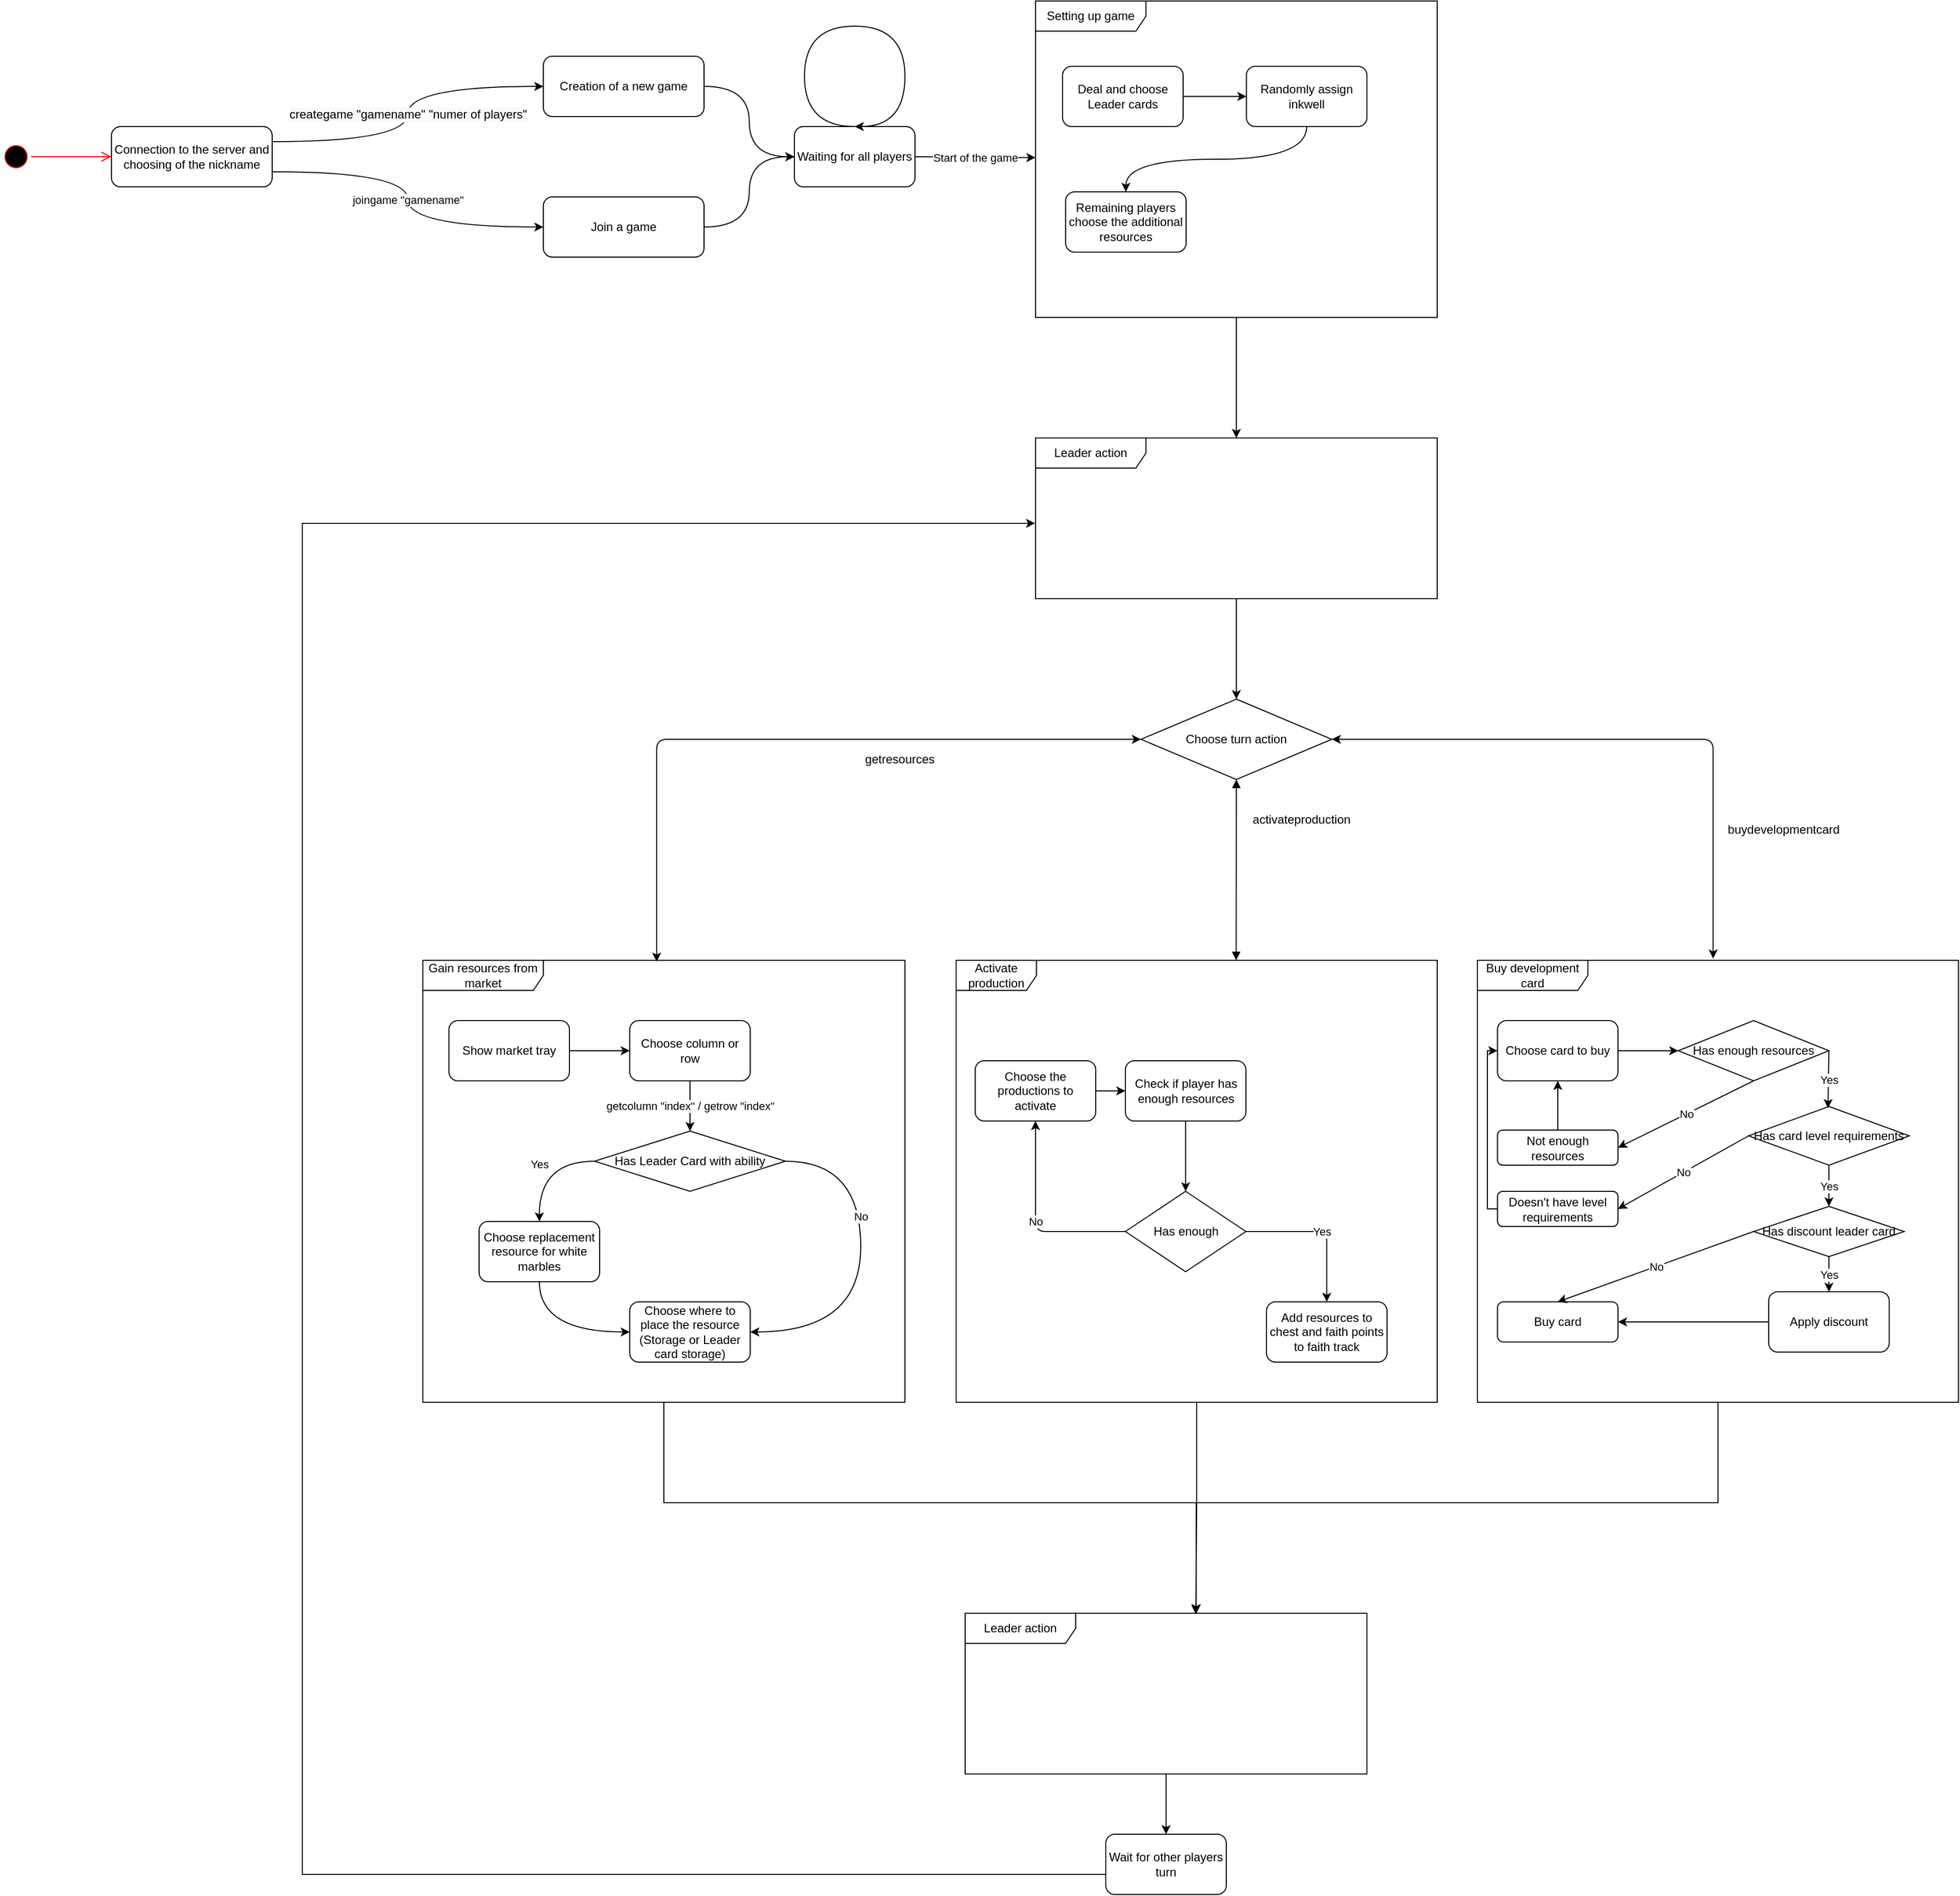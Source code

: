 <mxfile version="14.4.3" type="device"><diagram id="wSLNxhgZ-oc2Az5xJEhP" name="Page-1"><mxGraphModel dx="3805" dy="1605" grid="1" gridSize="10" guides="1" tooltips="1" connect="1" arrows="1" fold="1" page="1" pageScale="1" pageWidth="827" pageHeight="1169" math="0" shadow="0"><root><mxCell id="0"/><mxCell id="1" parent="0"/><mxCell id="JY1mnME0bwanNB69uVwc-21" style="edgeStyle=orthogonalEdgeStyle;rounded=0;orthogonalLoop=1;jettySize=auto;html=1;entryX=0.575;entryY=0;entryDx=0;entryDy=0;entryPerimeter=0;" edge="1" parent="1" source="Ltnm7Znrbmmv7W8QUUy_-48" target="JY1mnME0bwanNB69uVwc-20"><mxGeometry relative="1" as="geometry"><mxPoint x="850" y="1630" as="targetPoint"/><Array as="points"><mxPoint x="310" y="1540"/><mxPoint x="840" y="1540"/></Array></mxGeometry></mxCell><mxCell id="Ltnm7Znrbmmv7W8QUUy_-48" value="Gain resources from market" style="shape=umlFrame;whiteSpace=wrap;html=1;width=120;height=30;" parent="1" vertex="1"><mxGeometry x="70" y="1000" width="480" height="440" as="geometry"/></mxCell><mxCell id="JY1mnME0bwanNB69uVwc-17" style="edgeStyle=orthogonalEdgeStyle;rounded=0;orthogonalLoop=1;jettySize=auto;html=1;" edge="1" parent="1" source="Ltnm7Znrbmmv7W8QUUy_-10" target="JY1mnME0bwanNB69uVwc-16"><mxGeometry relative="1" as="geometry"/></mxCell><mxCell id="Ltnm7Znrbmmv7W8QUUy_-10" value="Setting up game" style="shape=umlFrame;whiteSpace=wrap;html=1;width=110;height=30;" parent="1" vertex="1"><mxGeometry x="680" y="45" width="400" height="315" as="geometry"/></mxCell><mxCell id="Ltnm7Znrbmmv7W8QUUy_-1" value="Connection to the server and choosing of the nickname" style="rounded=1;whiteSpace=wrap;html=1;" parent="1" vertex="1"><mxGeometry x="-240" y="170" width="160" height="60" as="geometry"/></mxCell><mxCell id="Ltnm7Znrbmmv7W8QUUy_-33" style="edgeStyle=orthogonalEdgeStyle;curved=1;rounded=0;orthogonalLoop=1;jettySize=auto;html=1;exitX=1;exitY=0.5;exitDx=0;exitDy=0;entryX=0;entryY=0.5;entryDx=0;entryDy=0;" parent="1" source="Ltnm7Znrbmmv7W8QUUy_-2" target="Ltnm7Znrbmmv7W8QUUy_-4" edge="1"><mxGeometry relative="1" as="geometry"/></mxCell><mxCell id="Ltnm7Znrbmmv7W8QUUy_-2" value="Creation of a new game" style="rounded=1;whiteSpace=wrap;html=1;" parent="1" vertex="1"><mxGeometry x="190" y="100" width="160" height="60" as="geometry"/></mxCell><mxCell id="Ltnm7Znrbmmv7W8QUUy_-34" style="edgeStyle=orthogonalEdgeStyle;curved=1;rounded=0;orthogonalLoop=1;jettySize=auto;html=1;exitX=1;exitY=0.5;exitDx=0;exitDy=0;entryX=0;entryY=0.5;entryDx=0;entryDy=0;" parent="1" source="Ltnm7Znrbmmv7W8QUUy_-3" target="Ltnm7Znrbmmv7W8QUUy_-4" edge="1"><mxGeometry relative="1" as="geometry"/></mxCell><mxCell id="Ltnm7Znrbmmv7W8QUUy_-3" value="Join a game" style="rounded=1;whiteSpace=wrap;html=1;" parent="1" vertex="1"><mxGeometry x="190" y="240" width="160" height="60" as="geometry"/></mxCell><mxCell id="Ltnm7Znrbmmv7W8QUUy_-4" value="Waiting for all players" style="rounded=1;whiteSpace=wrap;html=1;" parent="1" vertex="1"><mxGeometry x="440" y="170" width="120" height="60" as="geometry"/></mxCell><mxCell id="nnKaxG6Qux5KobPjQzxQ-1" style="edgeStyle=orthogonalEdgeStyle;rounded=0;orthogonalLoop=1;jettySize=auto;html=1;exitX=1;exitY=0.5;exitDx=0;exitDy=0;entryX=0;entryY=0.5;entryDx=0;entryDy=0;" parent="1" source="Ltnm7Znrbmmv7W8QUUy_-6" target="Ltnm7Znrbmmv7W8QUUy_-8" edge="1"><mxGeometry relative="1" as="geometry"/></mxCell><mxCell id="Ltnm7Znrbmmv7W8QUUy_-6" value="Deal and choose Leader cards" style="rounded=1;whiteSpace=wrap;html=1;" parent="1" vertex="1"><mxGeometry x="707" y="110" width="120" height="60" as="geometry"/></mxCell><mxCell id="nnKaxG6Qux5KobPjQzxQ-2" style="edgeStyle=orthogonalEdgeStyle;rounded=0;orthogonalLoop=1;jettySize=auto;html=1;exitX=0.5;exitY=1;exitDx=0;exitDy=0;curved=1;" parent="1" source="Ltnm7Znrbmmv7W8QUUy_-8" target="Ltnm7Znrbmmv7W8QUUy_-42" edge="1"><mxGeometry relative="1" as="geometry"/></mxCell><mxCell id="Ltnm7Znrbmmv7W8QUUy_-8" value="Randomly assign inkwell" style="rounded=1;whiteSpace=wrap;html=1;" parent="1" vertex="1"><mxGeometry x="890" y="110" width="120" height="60" as="geometry"/></mxCell><mxCell id="Ltnm7Znrbmmv7W8QUUy_-11" value="" style="ellipse;html=1;shape=startState;fillColor=#000000;strokeColor=#ff0000;" parent="1" vertex="1"><mxGeometry x="-350" y="185" width="30" height="30" as="geometry"/></mxCell><mxCell id="Ltnm7Znrbmmv7W8QUUy_-12" value="" style="edgeStyle=orthogonalEdgeStyle;html=1;verticalAlign=bottom;endArrow=open;endSize=8;strokeColor=#ff0000;entryX=0;entryY=0.5;entryDx=0;entryDy=0;" parent="1" source="Ltnm7Znrbmmv7W8QUUy_-11" target="Ltnm7Znrbmmv7W8QUUy_-1" edge="1"><mxGeometry relative="1" as="geometry"><mxPoint x="-200" y="200" as="targetPoint"/></mxGeometry></mxCell><mxCell id="Ltnm7Znrbmmv7W8QUUy_-27" value="" style="endArrow=classic;html=1;exitX=1;exitY=0.25;exitDx=0;exitDy=0;edgeStyle=orthogonalEdgeStyle;curved=1;entryX=0;entryY=0.5;entryDx=0;entryDy=0;" parent="1" source="Ltnm7Znrbmmv7W8QUUy_-1" target="Ltnm7Znrbmmv7W8QUUy_-2" edge="1"><mxGeometry relative="1" as="geometry"><mxPoint y="130" as="sourcePoint"/><mxPoint x="100" y="130" as="targetPoint"/></mxGeometry></mxCell><mxCell id="Ltnm7Znrbmmv7W8QUUy_-28" value="&lt;span style=&quot;font-size: 12px ; background-color: rgb(248 , 249 , 250)&quot;&gt;creategame &quot;gamename&quot; &quot;numer of players&quot;&lt;/span&gt;" style="edgeLabel;resizable=0;html=1;align=center;verticalAlign=middle;" parent="Ltnm7Znrbmmv7W8QUUy_-27" connectable="0" vertex="1"><mxGeometry relative="1" as="geometry"/></mxCell><mxCell id="Ltnm7Znrbmmv7W8QUUy_-31" value="" style="endArrow=classic;html=1;exitX=1;exitY=0.75;exitDx=0;exitDy=0;entryX=0;entryY=0.5;entryDx=0;entryDy=0;edgeStyle=orthogonalEdgeStyle;curved=1;" parent="1" source="Ltnm7Znrbmmv7W8QUUy_-1" target="Ltnm7Znrbmmv7W8QUUy_-3" edge="1"><mxGeometry relative="1" as="geometry"><mxPoint x="-30" y="230" as="sourcePoint"/><mxPoint x="70" y="230" as="targetPoint"/></mxGeometry></mxCell><mxCell id="Ltnm7Znrbmmv7W8QUUy_-32" value="joingame &quot;gamename&quot;" style="edgeLabel;resizable=0;html=1;align=center;verticalAlign=middle;" parent="Ltnm7Znrbmmv7W8QUUy_-31" connectable="0" vertex="1"><mxGeometry relative="1" as="geometry"/></mxCell><mxCell id="Ltnm7Znrbmmv7W8QUUy_-36" style="edgeStyle=orthogonalEdgeStyle;curved=1;rounded=0;orthogonalLoop=1;jettySize=auto;html=1;exitX=0.5;exitY=0;exitDx=0;exitDy=0;entryX=0.5;entryY=0;entryDx=0;entryDy=0;" parent="1" source="Ltnm7Znrbmmv7W8QUUy_-4" target="Ltnm7Znrbmmv7W8QUUy_-4" edge="1"><mxGeometry relative="1" as="geometry"><Array as="points"><mxPoint x="450" y="170"/><mxPoint x="450" y="70"/><mxPoint x="550" y="70"/><mxPoint x="550" y="170"/></Array></mxGeometry></mxCell><mxCell id="Ltnm7Znrbmmv7W8QUUy_-39" value="" style="endArrow=classic;html=1;exitX=1;exitY=0.5;exitDx=0;exitDy=0;entryX=0;entryY=0.495;entryDx=0;entryDy=0;entryPerimeter=0;" parent="1" source="Ltnm7Znrbmmv7W8QUUy_-4" target="Ltnm7Znrbmmv7W8QUUy_-10" edge="1"><mxGeometry relative="1" as="geometry"><mxPoint x="650" y="190" as="sourcePoint"/><mxPoint x="750" y="190" as="targetPoint"/></mxGeometry></mxCell><mxCell id="Ltnm7Znrbmmv7W8QUUy_-40" value="Start of the game" style="edgeLabel;resizable=0;html=1;align=center;verticalAlign=middle;" parent="Ltnm7Znrbmmv7W8QUUy_-39" connectable="0" vertex="1"><mxGeometry relative="1" as="geometry"/></mxCell><mxCell id="Ltnm7Znrbmmv7W8QUUy_-42" value="Remaining players choose the additional resources" style="rounded=1;whiteSpace=wrap;html=1;" parent="1" vertex="1"><mxGeometry x="710" y="235" width="120" height="60" as="geometry"/></mxCell><mxCell id="Ltnm7Znrbmmv7W8QUUy_-46" value="Choose turn action" style="rhombus;whiteSpace=wrap;html=1;" parent="1" vertex="1"><mxGeometry x="785" y="740" width="190" height="80" as="geometry"/></mxCell><mxCell id="Ltnm7Znrbmmv7W8QUUy_-54" style="edgeStyle=orthogonalEdgeStyle;curved=1;rounded=0;orthogonalLoop=1;jettySize=auto;html=1;exitX=1;exitY=0.5;exitDx=0;exitDy=0;entryX=0;entryY=0.5;entryDx=0;entryDy=0;" parent="1" source="Ltnm7Znrbmmv7W8QUUy_-52" target="Ltnm7Znrbmmv7W8QUUy_-53" edge="1"><mxGeometry relative="1" as="geometry"/></mxCell><mxCell id="Ltnm7Znrbmmv7W8QUUy_-52" value="Show market tray" style="rounded=1;whiteSpace=wrap;html=1;" parent="1" vertex="1"><mxGeometry x="96" y="1060" width="120" height="60" as="geometry"/></mxCell><mxCell id="Ltnm7Znrbmmv7W8QUUy_-53" value="Choose column or row" style="rounded=1;whiteSpace=wrap;html=1;" parent="1" vertex="1"><mxGeometry x="276" y="1060" width="120" height="60" as="geometry"/></mxCell><mxCell id="Ltnm7Znrbmmv7W8QUUy_-58" value="Has Leader Card with ability" style="rhombus;whiteSpace=wrap;html=1;" parent="1" vertex="1"><mxGeometry x="241" y="1170" width="190" height="60" as="geometry"/></mxCell><mxCell id="Ltnm7Znrbmmv7W8QUUy_-64" value="" style="endArrow=classic;html=1;exitX=0.5;exitY=1;exitDx=0;exitDy=0;entryX=0.5;entryY=0;entryDx=0;entryDy=0;" parent="1" source="Ltnm7Znrbmmv7W8QUUy_-53" target="Ltnm7Znrbmmv7W8QUUy_-58" edge="1"><mxGeometry relative="1" as="geometry"><mxPoint x="586" y="1250" as="sourcePoint"/><mxPoint x="686" y="1250" as="targetPoint"/></mxGeometry></mxCell><mxCell id="Ltnm7Znrbmmv7W8QUUy_-65" value="getcolumn &quot;index&quot; / getrow &quot;index&quot;" style="edgeLabel;resizable=0;html=1;align=center;verticalAlign=middle;" parent="Ltnm7Znrbmmv7W8QUUy_-64" connectable="0" vertex="1"><mxGeometry relative="1" as="geometry"/></mxCell><mxCell id="Ltnm7Znrbmmv7W8QUUy_-72" style="edgeStyle=orthogonalEdgeStyle;curved=1;rounded=0;orthogonalLoop=1;jettySize=auto;html=1;exitX=0.5;exitY=1;exitDx=0;exitDy=0;entryX=0;entryY=0.5;entryDx=0;entryDy=0;" parent="1" source="Ltnm7Znrbmmv7W8QUUy_-66" target="Ltnm7Znrbmmv7W8QUUy_-69" edge="1"><mxGeometry relative="1" as="geometry"/></mxCell><mxCell id="Ltnm7Znrbmmv7W8QUUy_-66" value="Choose replacement resource for white marbles" style="rounded=1;whiteSpace=wrap;html=1;" parent="1" vertex="1"><mxGeometry x="126" y="1260" width="120" height="60" as="geometry"/></mxCell><mxCell id="Ltnm7Znrbmmv7W8QUUy_-67" value="" style="endArrow=classic;html=1;exitX=0;exitY=0.5;exitDx=0;exitDy=0;entryX=0.5;entryY=0;entryDx=0;entryDy=0;edgeStyle=orthogonalEdgeStyle;curved=1;" parent="1" source="Ltnm7Znrbmmv7W8QUUy_-58" target="Ltnm7Znrbmmv7W8QUUy_-66" edge="1"><mxGeometry relative="1" as="geometry"><mxPoint x="366" y="1410" as="sourcePoint"/><mxPoint x="466" y="1410" as="targetPoint"/><Array as="points"><mxPoint x="186" y="1200"/></Array></mxGeometry></mxCell><mxCell id="Ltnm7Znrbmmv7W8QUUy_-68" value="Yes" style="edgeLabel;resizable=0;html=1;align=center;verticalAlign=middle;" parent="Ltnm7Znrbmmv7W8QUUy_-67" connectable="0" vertex="1"><mxGeometry relative="1" as="geometry"/></mxCell><mxCell id="Ltnm7Znrbmmv7W8QUUy_-69" value="Choose where to place the resource (Storage or Leader card storage)" style="rounded=1;whiteSpace=wrap;html=1;" parent="1" vertex="1"><mxGeometry x="276" y="1340" width="120" height="60" as="geometry"/></mxCell><mxCell id="Ltnm7Znrbmmv7W8QUUy_-70" value="" style="endArrow=classic;html=1;exitX=1;exitY=0.5;exitDx=0;exitDy=0;entryX=1;entryY=0.5;entryDx=0;entryDy=0;edgeStyle=orthogonalEdgeStyle;curved=1;" parent="1" source="Ltnm7Znrbmmv7W8QUUy_-58" target="Ltnm7Znrbmmv7W8QUUy_-69" edge="1"><mxGeometry relative="1" as="geometry"><mxPoint x="556" y="1380" as="sourcePoint"/><mxPoint x="656" y="1380" as="targetPoint"/><Array as="points"><mxPoint x="506" y="1200"/><mxPoint x="506" y="1370"/></Array></mxGeometry></mxCell><mxCell id="Ltnm7Znrbmmv7W8QUUy_-71" value="No" style="edgeLabel;resizable=0;html=1;align=center;verticalAlign=middle;" parent="Ltnm7Znrbmmv7W8QUUy_-70" connectable="0" vertex="1"><mxGeometry relative="1" as="geometry"><mxPoint y="-48" as="offset"/></mxGeometry></mxCell><mxCell id="JY1mnME0bwanNB69uVwc-23" style="edgeStyle=orthogonalEdgeStyle;rounded=0;orthogonalLoop=1;jettySize=auto;html=1;entryX=0.574;entryY=0.006;entryDx=0;entryDy=0;entryPerimeter=0;" edge="1" parent="1" source="Ltnm7Znrbmmv7W8QUUy_-74" target="JY1mnME0bwanNB69uVwc-20"><mxGeometry relative="1" as="geometry"/></mxCell><mxCell id="Ltnm7Znrbmmv7W8QUUy_-74" value="Activate production" style="shape=umlFrame;whiteSpace=wrap;html=1;width=80;height=30;" parent="1" vertex="1"><mxGeometry x="601" y="1000" width="479" height="440" as="geometry"/></mxCell><mxCell id="JY1mnME0bwanNB69uVwc-22" style="edgeStyle=orthogonalEdgeStyle;rounded=0;orthogonalLoop=1;jettySize=auto;html=1;entryX=0.575;entryY=0.001;entryDx=0;entryDy=0;entryPerimeter=0;" edge="1" parent="1" source="Ltnm7Znrbmmv7W8QUUy_-77" target="JY1mnME0bwanNB69uVwc-20"><mxGeometry relative="1" as="geometry"><Array as="points"><mxPoint x="1360" y="1540"/><mxPoint x="840" y="1540"/></Array></mxGeometry></mxCell><mxCell id="Ltnm7Znrbmmv7W8QUUy_-77" value="Buy development card" style="shape=umlFrame;whiteSpace=wrap;html=1;width=110;height=30;" parent="1" vertex="1"><mxGeometry x="1120" y="1000" width="479" height="440" as="geometry"/></mxCell><mxCell id="1952Fir9ty-MuGLyoiQW-3" style="edgeStyle=orthogonalEdgeStyle;rounded=0;orthogonalLoop=1;jettySize=auto;html=1;exitX=1;exitY=0.5;exitDx=0;exitDy=0;entryX=0;entryY=0.5;entryDx=0;entryDy=0;" parent="1" source="1952Fir9ty-MuGLyoiQW-1" target="1952Fir9ty-MuGLyoiQW-2" edge="1"><mxGeometry relative="1" as="geometry"/></mxCell><mxCell id="1952Fir9ty-MuGLyoiQW-1" value="Choose the productions to activate" style="rounded=1;whiteSpace=wrap;html=1;" parent="1" vertex="1"><mxGeometry x="620" y="1100" width="120" height="60" as="geometry"/></mxCell><mxCell id="1952Fir9ty-MuGLyoiQW-9" style="edgeStyle=orthogonalEdgeStyle;rounded=0;orthogonalLoop=1;jettySize=auto;html=1;exitX=0.5;exitY=1;exitDx=0;exitDy=0;" parent="1" source="1952Fir9ty-MuGLyoiQW-2" target="1952Fir9ty-MuGLyoiQW-4" edge="1"><mxGeometry relative="1" as="geometry"/></mxCell><mxCell id="1952Fir9ty-MuGLyoiQW-2" value="Check if player has enough resources" style="rounded=1;whiteSpace=wrap;html=1;" parent="1" vertex="1"><mxGeometry x="769.5" y="1100" width="120" height="60" as="geometry"/></mxCell><mxCell id="1952Fir9ty-MuGLyoiQW-4" value="Has enough" style="rhombus;whiteSpace=wrap;html=1;" parent="1" vertex="1"><mxGeometry x="769.5" y="1230" width="120" height="80" as="geometry"/></mxCell><mxCell id="1952Fir9ty-MuGLyoiQW-6" value="" style="endArrow=classic;html=1;exitX=1;exitY=0.5;exitDx=0;exitDy=0;entryX=0.5;entryY=0;entryDx=0;entryDy=0;edgeStyle=orthogonalEdgeStyle;" parent="1" source="1952Fir9ty-MuGLyoiQW-4" target="1952Fir9ty-MuGLyoiQW-8" edge="1"><mxGeometry relative="1" as="geometry"><mxPoint x="810" y="1260" as="sourcePoint"/><mxPoint x="910" y="1260" as="targetPoint"/></mxGeometry></mxCell><mxCell id="1952Fir9ty-MuGLyoiQW-7" value="Yes" style="edgeLabel;resizable=0;html=1;align=center;verticalAlign=middle;" parent="1952Fir9ty-MuGLyoiQW-6" connectable="0" vertex="1"><mxGeometry relative="1" as="geometry"/></mxCell><mxCell id="1952Fir9ty-MuGLyoiQW-8" value="Add resources to chest and faith points to faith track" style="rounded=1;whiteSpace=wrap;html=1;" parent="1" vertex="1"><mxGeometry x="910" y="1340" width="120" height="60" as="geometry"/></mxCell><mxCell id="JY1mnME0bwanNB69uVwc-4" value="" style="endArrow=classic;html=1;exitX=0;exitY=0.5;exitDx=0;exitDy=0;entryX=0.5;entryY=1;entryDx=0;entryDy=0;edgeStyle=orthogonalEdgeStyle;" edge="1" parent="1" source="1952Fir9ty-MuGLyoiQW-4" target="1952Fir9ty-MuGLyoiQW-1"><mxGeometry relative="1" as="geometry"><mxPoint x="670" y="1270" as="sourcePoint"/><mxPoint x="770" y="1270" as="targetPoint"/></mxGeometry></mxCell><mxCell id="JY1mnME0bwanNB69uVwc-5" value="No" style="edgeLabel;resizable=0;html=1;align=center;verticalAlign=middle;" connectable="0" vertex="1" parent="JY1mnME0bwanNB69uVwc-4"><mxGeometry relative="1" as="geometry"/></mxCell><mxCell id="JY1mnME0bwanNB69uVwc-10" value="" style="endArrow=block;startArrow=block;endFill=1;startFill=1;html=1;exitX=0.582;exitY=0;exitDx=0;exitDy=0;exitPerimeter=0;entryX=0.5;entryY=1;entryDx=0;entryDy=0;" edge="1" parent="1" source="Ltnm7Znrbmmv7W8QUUy_-74" target="Ltnm7Znrbmmv7W8QUUy_-46"><mxGeometry width="160" relative="1" as="geometry"><mxPoint x="800" y="1180" as="sourcePoint"/><mxPoint x="960" y="1180" as="targetPoint"/></mxGeometry></mxCell><mxCell id="JY1mnME0bwanNB69uVwc-11" value="activateproduction" style="text;html=1;strokeColor=none;fillColor=none;align=center;verticalAlign=middle;whiteSpace=wrap;rounded=0;" vertex="1" parent="1"><mxGeometry x="889.5" y="850" width="110" height="20" as="geometry"/></mxCell><mxCell id="JY1mnME0bwanNB69uVwc-12" value="" style="endArrow=classic;startArrow=classic;html=1;entryX=0;entryY=0.5;entryDx=0;entryDy=0;exitX=0.485;exitY=0.003;exitDx=0;exitDy=0;exitPerimeter=0;edgeStyle=orthogonalEdgeStyle;" edge="1" parent="1" source="Ltnm7Znrbmmv7W8QUUy_-48" target="Ltnm7Znrbmmv7W8QUUy_-46"><mxGeometry width="50" height="50" relative="1" as="geometry"><mxPoint x="490" y="970" as="sourcePoint"/><mxPoint x="540" y="920" as="targetPoint"/><Array as="points"><mxPoint x="303" y="780"/></Array></mxGeometry></mxCell><mxCell id="JY1mnME0bwanNB69uVwc-13" value="getresources" style="text;html=1;strokeColor=none;fillColor=none;align=center;verticalAlign=middle;whiteSpace=wrap;rounded=0;" vertex="1" parent="1"><mxGeometry x="490" y="790" width="110" height="20" as="geometry"/></mxCell><mxCell id="JY1mnME0bwanNB69uVwc-14" value="" style="endArrow=classic;startArrow=classic;html=1;entryX=0.49;entryY=-0.004;entryDx=0;entryDy=0;exitX=1;exitY=0.5;exitDx=0;exitDy=0;edgeStyle=orthogonalEdgeStyle;entryPerimeter=0;" edge="1" parent="1" source="Ltnm7Znrbmmv7W8QUUy_-46" target="Ltnm7Znrbmmv7W8QUUy_-77"><mxGeometry width="50" height="50" relative="1" as="geometry"><mxPoint x="1000.0" y="1031.32" as="sourcePoint"/><mxPoint x="1457.2" y="920" as="targetPoint"/><Array as="points"><mxPoint x="1355" y="780"/></Array></mxGeometry></mxCell><mxCell id="JY1mnME0bwanNB69uVwc-15" value="buydevelopmentcard" style="text;html=1;strokeColor=none;fillColor=none;align=center;verticalAlign=middle;whiteSpace=wrap;rounded=0;" vertex="1" parent="1"><mxGeometry x="1370" y="860" width="110" height="20" as="geometry"/></mxCell><mxCell id="JY1mnME0bwanNB69uVwc-18" style="edgeStyle=orthogonalEdgeStyle;rounded=0;orthogonalLoop=1;jettySize=auto;html=1;entryX=0.5;entryY=0;entryDx=0;entryDy=0;" edge="1" parent="1" source="JY1mnME0bwanNB69uVwc-16" target="Ltnm7Znrbmmv7W8QUUy_-46"><mxGeometry relative="1" as="geometry"/></mxCell><mxCell id="JY1mnME0bwanNB69uVwc-16" value="Leader action" style="shape=umlFrame;whiteSpace=wrap;html=1;width=110;height=30;" vertex="1" parent="1"><mxGeometry x="680" y="480" width="400" height="160" as="geometry"/></mxCell><mxCell id="JY1mnME0bwanNB69uVwc-57" style="edgeStyle=orthogonalEdgeStyle;rounded=0;orthogonalLoop=1;jettySize=auto;html=1;entryX=0.5;entryY=0;entryDx=0;entryDy=0;" edge="1" parent="1" source="JY1mnME0bwanNB69uVwc-20" target="JY1mnME0bwanNB69uVwc-56"><mxGeometry relative="1" as="geometry"/></mxCell><mxCell id="JY1mnME0bwanNB69uVwc-20" value="Leader action" style="shape=umlFrame;whiteSpace=wrap;html=1;width=110;height=30;" vertex="1" parent="1"><mxGeometry x="610" y="1650" width="400" height="160" as="geometry"/></mxCell><mxCell id="JY1mnME0bwanNB69uVwc-31" style="edgeStyle=orthogonalEdgeStyle;rounded=0;orthogonalLoop=1;jettySize=auto;html=1;entryX=0;entryY=0.5;entryDx=0;entryDy=0;" edge="1" parent="1" source="JY1mnME0bwanNB69uVwc-24" target="JY1mnME0bwanNB69uVwc-28"><mxGeometry relative="1" as="geometry"/></mxCell><mxCell id="JY1mnME0bwanNB69uVwc-24" value="Choose card to buy" style="rounded=1;whiteSpace=wrap;html=1;" vertex="1" parent="1"><mxGeometry x="1140" y="1060" width="120" height="60" as="geometry"/></mxCell><mxCell id="JY1mnME0bwanNB69uVwc-28" value="Has enough resources" style="rhombus;whiteSpace=wrap;html=1;" vertex="1" parent="1"><mxGeometry x="1320" y="1060" width="150" height="60" as="geometry"/></mxCell><mxCell id="JY1mnME0bwanNB69uVwc-29" value="Has discount leader card" style="rhombus;whiteSpace=wrap;html=1;" vertex="1" parent="1"><mxGeometry x="1395" y="1245" width="150" height="50" as="geometry"/></mxCell><mxCell id="JY1mnME0bwanNB69uVwc-30" value="Has card level requirements" style="rhombus;whiteSpace=wrap;html=1;" vertex="1" parent="1"><mxGeometry x="1390" y="1145.5" width="160" height="58.5" as="geometry"/></mxCell><mxCell id="JY1mnME0bwanNB69uVwc-34" value="" style="endArrow=classic;html=1;exitX=1;exitY=0.5;exitDx=0;exitDy=0;entryX=0.494;entryY=0.029;entryDx=0;entryDy=0;entryPerimeter=0;" edge="1" parent="1" source="JY1mnME0bwanNB69uVwc-28" target="JY1mnME0bwanNB69uVwc-30"><mxGeometry relative="1" as="geometry"><mxPoint x="1290" y="1240" as="sourcePoint"/><mxPoint x="1390" y="1240" as="targetPoint"/></mxGeometry></mxCell><mxCell id="JY1mnME0bwanNB69uVwc-35" value="Yes" style="edgeLabel;resizable=0;html=1;align=center;verticalAlign=middle;" connectable="0" vertex="1" parent="JY1mnME0bwanNB69uVwc-34"><mxGeometry relative="1" as="geometry"/></mxCell><mxCell id="JY1mnME0bwanNB69uVwc-36" value="" style="endArrow=classic;html=1;exitX=0.5;exitY=1;exitDx=0;exitDy=0;entryX=0.5;entryY=0;entryDx=0;entryDy=0;" edge="1" parent="1" source="JY1mnME0bwanNB69uVwc-30" target="JY1mnME0bwanNB69uVwc-29"><mxGeometry relative="1" as="geometry"><mxPoint x="1369.5" y="1210" as="sourcePoint"/><mxPoint x="1368.6" y="1232.32" as="targetPoint"/></mxGeometry></mxCell><mxCell id="JY1mnME0bwanNB69uVwc-37" value="Yes" style="edgeLabel;resizable=0;html=1;align=center;verticalAlign=middle;" connectable="0" vertex="1" parent="JY1mnME0bwanNB69uVwc-36"><mxGeometry relative="1" as="geometry"/></mxCell><mxCell id="JY1mnME0bwanNB69uVwc-39" value="" style="endArrow=classic;html=1;exitX=0.5;exitY=1;exitDx=0;exitDy=0;entryX=0.5;entryY=0;entryDx=0;entryDy=0;" edge="1" parent="1" source="JY1mnME0bwanNB69uVwc-29" target="JY1mnME0bwanNB69uVwc-51"><mxGeometry relative="1" as="geometry"><mxPoint x="1350" y="1220" as="sourcePoint"/><mxPoint x="1395" y="1320" as="targetPoint"/></mxGeometry></mxCell><mxCell id="JY1mnME0bwanNB69uVwc-40" value="Yes" style="edgeLabel;resizable=0;html=1;align=center;verticalAlign=middle;" connectable="0" vertex="1" parent="JY1mnME0bwanNB69uVwc-39"><mxGeometry relative="1" as="geometry"/></mxCell><mxCell id="JY1mnME0bwanNB69uVwc-49" style="edgeStyle=orthogonalEdgeStyle;rounded=0;orthogonalLoop=1;jettySize=auto;html=1;entryX=0.5;entryY=1;entryDx=0;entryDy=0;" edge="1" parent="1" source="JY1mnME0bwanNB69uVwc-43" target="JY1mnME0bwanNB69uVwc-24"><mxGeometry relative="1" as="geometry"/></mxCell><mxCell id="JY1mnME0bwanNB69uVwc-43" value="Not enough resources" style="rounded=1;whiteSpace=wrap;html=1;" vertex="1" parent="1"><mxGeometry x="1140" y="1169" width="120" height="35" as="geometry"/></mxCell><mxCell id="JY1mnME0bwanNB69uVwc-44" value="" style="endArrow=classic;html=1;exitX=0.5;exitY=1;exitDx=0;exitDy=0;entryX=1;entryY=0.5;entryDx=0;entryDy=0;" edge="1" parent="1" source="JY1mnME0bwanNB69uVwc-28" target="JY1mnME0bwanNB69uVwc-43"><mxGeometry relative="1" as="geometry"><mxPoint x="1300" y="1150" as="sourcePoint"/><mxPoint x="1400" y="1150" as="targetPoint"/></mxGeometry></mxCell><mxCell id="JY1mnME0bwanNB69uVwc-45" value="No" style="edgeLabel;resizable=0;html=1;align=center;verticalAlign=middle;" connectable="0" vertex="1" parent="JY1mnME0bwanNB69uVwc-44"><mxGeometry relative="1" as="geometry"/></mxCell><mxCell id="JY1mnME0bwanNB69uVwc-50" style="edgeStyle=orthogonalEdgeStyle;rounded=0;orthogonalLoop=1;jettySize=auto;html=1;entryX=0;entryY=0.5;entryDx=0;entryDy=0;" edge="1" parent="1" source="JY1mnME0bwanNB69uVwc-46" target="JY1mnME0bwanNB69uVwc-24"><mxGeometry relative="1" as="geometry"><Array as="points"><mxPoint x="1130" y="1247.5"/><mxPoint x="1130" y="1090"/></Array></mxGeometry></mxCell><mxCell id="JY1mnME0bwanNB69uVwc-46" value="Doesn't have level requirements" style="rounded=1;whiteSpace=wrap;html=1;" vertex="1" parent="1"><mxGeometry x="1140" y="1230" width="120" height="35" as="geometry"/></mxCell><mxCell id="JY1mnME0bwanNB69uVwc-47" value="" style="endArrow=classic;html=1;exitX=0;exitY=0.5;exitDx=0;exitDy=0;entryX=1;entryY=0.5;entryDx=0;entryDy=0;" edge="1" parent="1" target="JY1mnME0bwanNB69uVwc-46" source="JY1mnME0bwanNB69uVwc-30"><mxGeometry relative="1" as="geometry"><mxPoint x="1390" y="1190" as="sourcePoint"/><mxPoint x="1395" y="1220" as="targetPoint"/></mxGeometry></mxCell><mxCell id="JY1mnME0bwanNB69uVwc-48" value="No" style="edgeLabel;resizable=0;html=1;align=center;verticalAlign=middle;" connectable="0" vertex="1" parent="JY1mnME0bwanNB69uVwc-47"><mxGeometry relative="1" as="geometry"/></mxCell><mxCell id="JY1mnME0bwanNB69uVwc-53" style="edgeStyle=orthogonalEdgeStyle;rounded=0;orthogonalLoop=1;jettySize=auto;html=1;entryX=1;entryY=0.5;entryDx=0;entryDy=0;" edge="1" parent="1" source="JY1mnME0bwanNB69uVwc-51" target="JY1mnME0bwanNB69uVwc-52"><mxGeometry relative="1" as="geometry"/></mxCell><mxCell id="JY1mnME0bwanNB69uVwc-51" value="Apply discount" style="rounded=1;whiteSpace=wrap;html=1;" vertex="1" parent="1"><mxGeometry x="1410" y="1330" width="120" height="60" as="geometry"/></mxCell><mxCell id="JY1mnME0bwanNB69uVwc-52" value="Buy card" style="rounded=1;whiteSpace=wrap;html=1;" vertex="1" parent="1"><mxGeometry x="1140" y="1340" width="120" height="40" as="geometry"/></mxCell><mxCell id="JY1mnME0bwanNB69uVwc-54" value="" style="endArrow=classic;html=1;exitX=0;exitY=0.5;exitDx=0;exitDy=0;entryX=0.5;entryY=0;entryDx=0;entryDy=0;" edge="1" parent="1" source="JY1mnME0bwanNB69uVwc-29" target="JY1mnME0bwanNB69uVwc-52"><mxGeometry relative="1" as="geometry"><mxPoint x="1330" y="1290" as="sourcePoint"/><mxPoint x="1430" y="1290" as="targetPoint"/></mxGeometry></mxCell><mxCell id="JY1mnME0bwanNB69uVwc-55" value="No" style="edgeLabel;resizable=0;html=1;align=center;verticalAlign=middle;" connectable="0" vertex="1" parent="JY1mnME0bwanNB69uVwc-54"><mxGeometry relative="1" as="geometry"/></mxCell><mxCell id="JY1mnME0bwanNB69uVwc-58" style="edgeStyle=orthogonalEdgeStyle;rounded=0;orthogonalLoop=1;jettySize=auto;html=1;entryX=-0.001;entryY=0.531;entryDx=0;entryDy=0;entryPerimeter=0;" edge="1" parent="1" source="JY1mnME0bwanNB69uVwc-56" target="JY1mnME0bwanNB69uVwc-16"><mxGeometry relative="1" as="geometry"><mxPoint x="50" y="510" as="targetPoint"/><Array as="points"><mxPoint x="-50" y="1910"/><mxPoint x="-50" y="565"/></Array></mxGeometry></mxCell><mxCell id="JY1mnME0bwanNB69uVwc-56" value="Wait for other players turn" style="rounded=1;whiteSpace=wrap;html=1;" vertex="1" parent="1"><mxGeometry x="750" y="1870" width="120" height="60" as="geometry"/></mxCell></root></mxGraphModel></diagram></mxfile>
